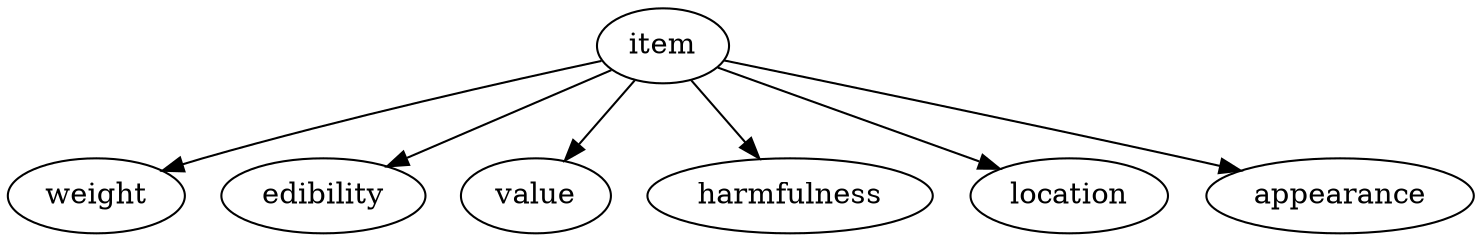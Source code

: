 
digraph item
{
  item->weight;
  item->edibility;
  item->value;
  item->harmfulness;
  item->location;
  item->appearance;
}